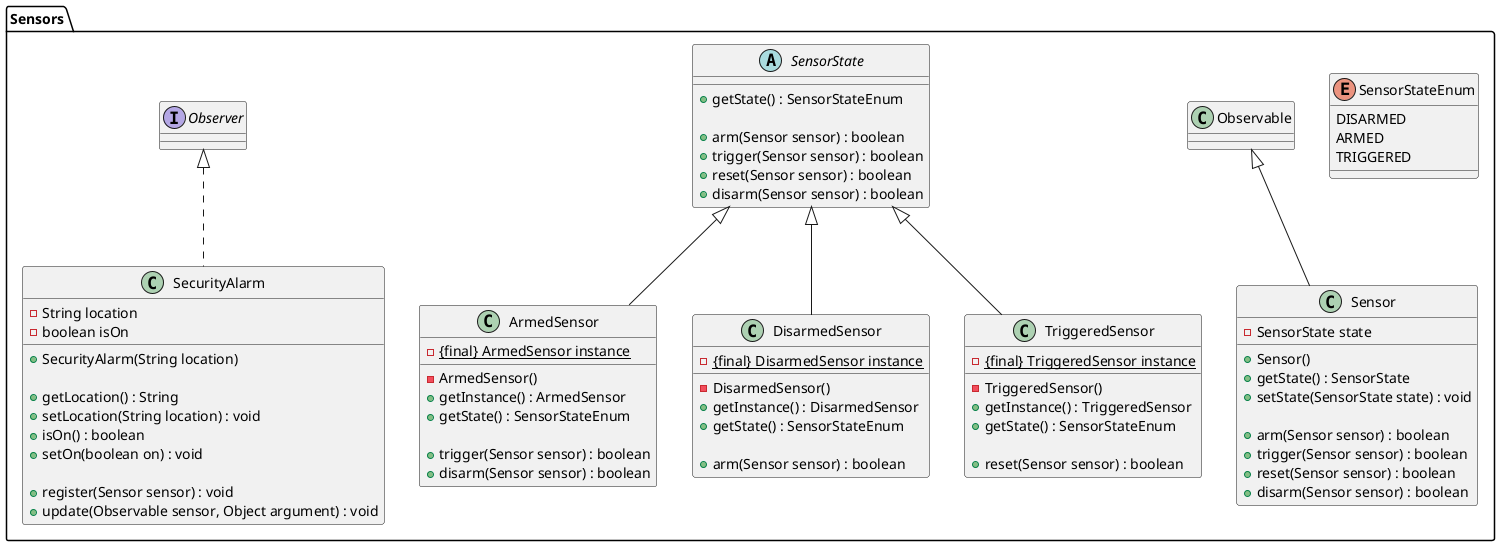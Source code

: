 @startuml
'https://plantuml.com/class-diagram

'left to right direction

package sensors_package as "Sensors" {

enum SensorStateEnum {
    DISARMED
    ARMED
    TRIGGERED
}

class Sensor extends Observable {
    - SensorState state

    + Sensor()
    + getState() : SensorState
    + setState(SensorState state) : void

    + arm(Sensor sensor) : boolean
    + trigger(Sensor sensor) : boolean
    + reset(Sensor sensor) : boolean
    + disarm(Sensor sensor) : boolean
}

abstract class SensorState {
    + getState() : SensorStateEnum

    + arm(Sensor sensor) : boolean
    + trigger(Sensor sensor) : boolean
    + reset(Sensor sensor) : boolean
    + disarm(Sensor sensor) : boolean
}

class ArmedSensor extends SensorState {
    - {static} {final} ArmedSensor instance

    - ArmedSensor()
    + getInstance() : ArmedSensor
    + getState() : SensorStateEnum

    + trigger(Sensor sensor) : boolean
    + disarm(Sensor sensor) : boolean
}

class DisarmedSensor extends SensorState {
    - {static} {final} DisarmedSensor instance

    - DisarmedSensor()
    + getInstance() : DisarmedSensor
    + getState() : SensorStateEnum

    + arm(Sensor sensor) : boolean
}

class TriggeredSensor extends SensorState {
    - {static} {final} TriggeredSensor instance

    - TriggeredSensor()
    + getInstance() : TriggeredSensor
    + getState() : SensorStateEnum

    + reset(Sensor sensor) : boolean
}

class SecurityAlarm implements Observer {
    - String location
    - boolean isOn

    + SecurityAlarm(String location)

    + getLocation() : String
    + setLocation(String location) : void
    + isOn() : boolean
    + setOn(boolean on) : void

    + register(Sensor sensor) : void
    + update(Observable sensor, Object argument) : void
}

}

@enduml